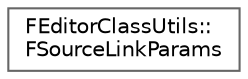 digraph "Graphical Class Hierarchy"
{
 // INTERACTIVE_SVG=YES
 // LATEX_PDF_SIZE
  bgcolor="transparent";
  edge [fontname=Helvetica,fontsize=10,labelfontname=Helvetica,labelfontsize=10];
  node [fontname=Helvetica,fontsize=10,shape=box,height=0.2,width=0.4];
  rankdir="LR";
  Node0 [id="Node000000",label="FEditorClassUtils::\lFSourceLinkParams",height=0.2,width=0.4,color="grey40", fillcolor="white", style="filled",URL="$d5/d6a/structFEditorClassUtils_1_1FSourceLinkParams.html",tooltip="Optional GetSourceLink parameters."];
}
